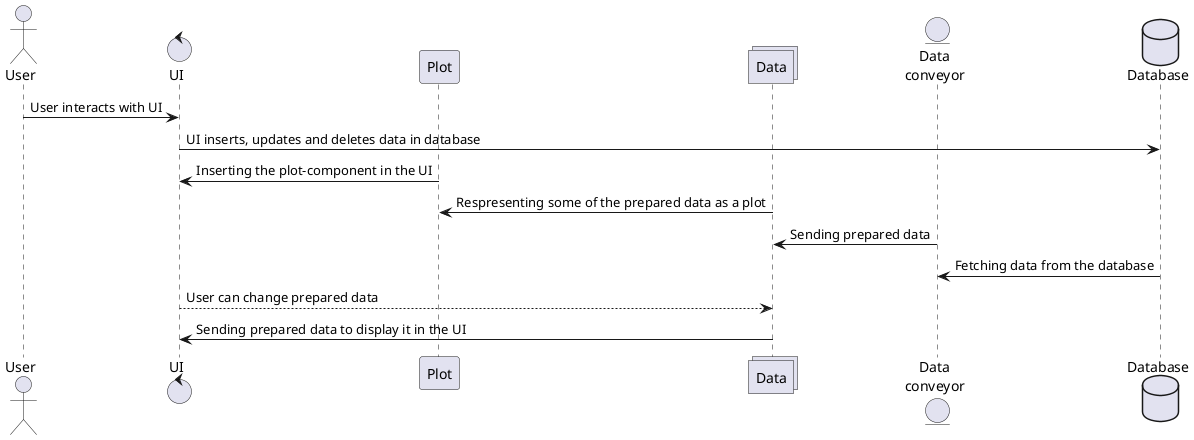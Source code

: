 @startuml AppStructure

actor       User       as USER
control     UI     as UI
participant Plot  as PLOT
collections Data as DATA
entity "Data\nconveyor" as DATACONV
database    Database    as DB

USER -> UI : User interacts with UI 
UI -> DB : UI inserts, updates and deletes data in database
UI <- PLOT : Inserting the plot-component in the UI
PLOT <- DATA : Respresenting some of the prepared data as a plot
DATA <- DATACONV : Sending prepared data
DATACONV <- DB : Fetching data from the database
UI --> DATA : User can change prepared data
UI <- DATA : Sending prepared data to display it in the UI

@enduml
